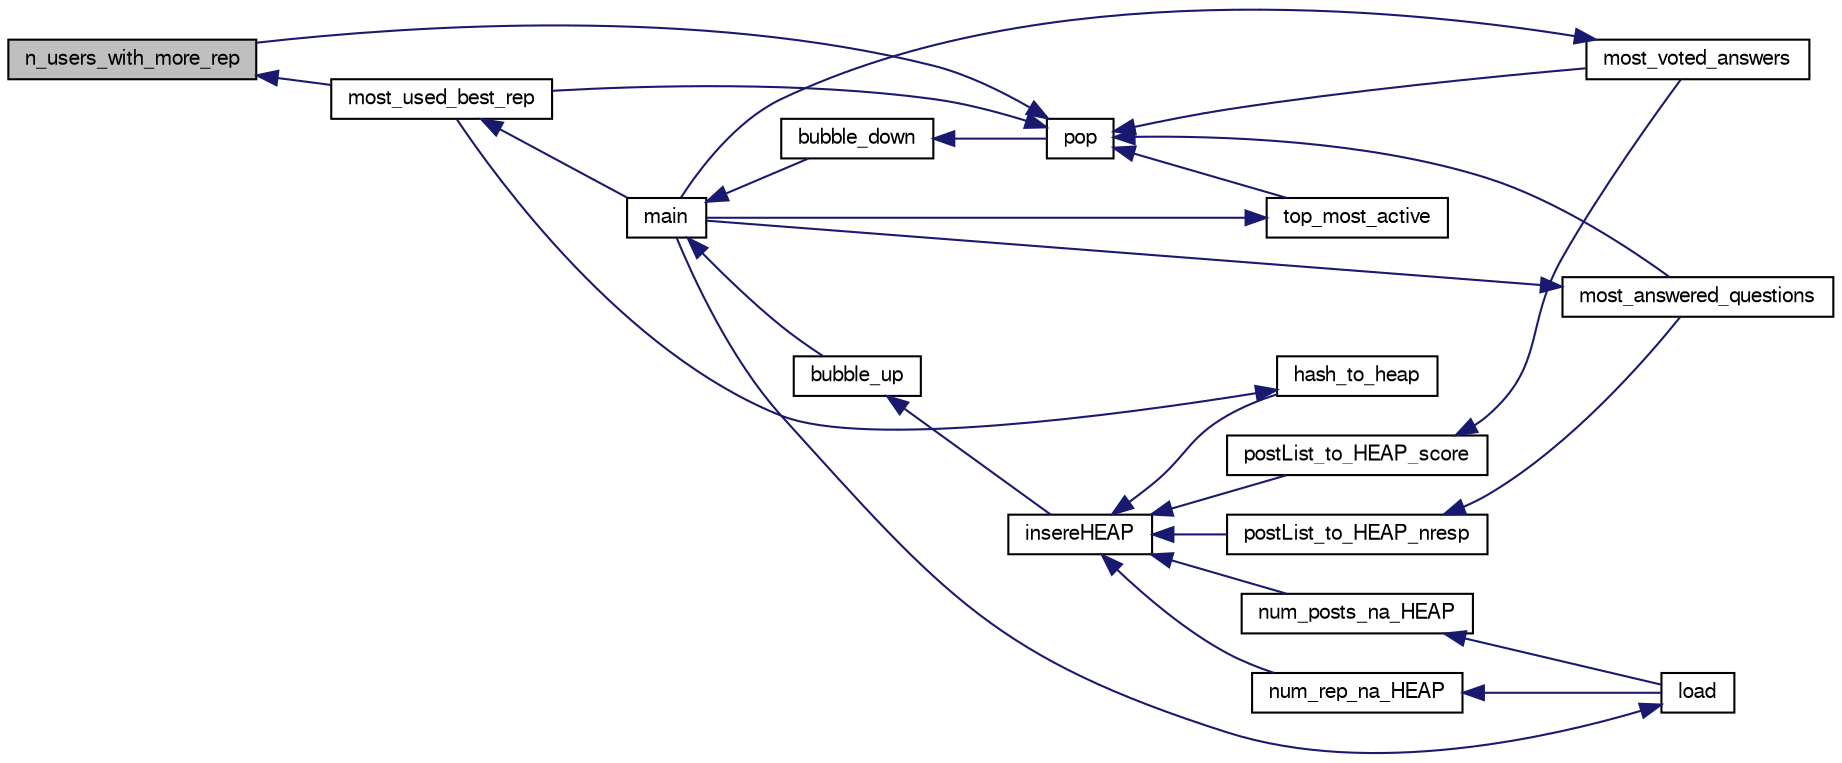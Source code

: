 digraph "n_users_with_more_rep"
{
  edge [fontname="FreeSans",fontsize="10",labelfontname="FreeSans",labelfontsize="10"];
  node [fontname="FreeSans",fontsize="10",shape=record];
  rankdir="LR";
  Node1 [label="n_users_with_more_rep",height=0.2,width=0.4,color="black", fillcolor="grey75", style="filled", fontcolor="black"];
  Node1 -> Node2 [dir="back",color="midnightblue",fontsize="10",style="solid",fontname="FreeSans"];
  Node2 [label="most_used_best_rep",height=0.2,width=0.4,color="black", fillcolor="white", style="filled",URL="$interface_8h.html#aa048ff54eec00113e9e16d530370fcc1",tooltip="Função que obtém o número de ocorrencias das N tags mais usadas num dado período de tempo pelos N use..."];
  Node2 -> Node3 [dir="back",color="midnightblue",fontsize="10",style="solid",fontname="FreeSans"];
  Node3 [label="main",height=0.2,width=0.4,color="black", fillcolor="white", style="filled",URL="$main_8c.html#ae66f6b31b5ad750f1fe042a706a4e3d4"];
  Node3 -> Node4 [dir="back",color="midnightblue",fontsize="10",style="solid",fontname="FreeSans"];
  Node4 [label="bubble_up",height=0.2,width=0.4,color="black", fillcolor="white", style="filled",URL="$myheap_8h.html#ace1f2a5d5bc48b367d1fd893827ec140",tooltip="Função que coloca o último elemento adicionado na sua posição correta. "];
  Node4 -> Node5 [dir="back",color="midnightblue",fontsize="10",style="solid",fontname="FreeSans"];
  Node5 [label="insereHEAP",height=0.2,width=0.4,color="black", fillcolor="white", style="filled",URL="$myheap_8h.html#a844070e8301ff20531948818379ca7f9",tooltip="Função que insere um novo elemento na heap. "];
  Node5 -> Node6 [dir="back",color="midnightblue",fontsize="10",style="solid",fontname="FreeSans"];
  Node6 [label="num_posts_na_HEAP",height=0.2,width=0.4,color="black", fillcolor="white", style="filled",URL="$interface_8c.html#ae5f33a943c4ae2dae9412708c17cc53f",tooltip="Função auxiliar adiciona a informação da data de um nodo MYUSER numa heap. "];
  Node6 -> Node7 [dir="back",color="midnightblue",fontsize="10",style="solid",fontname="FreeSans"];
  Node7 [label="load",height=0.2,width=0.4,color="black", fillcolor="white", style="filled",URL="$interface_8h.html#a644c94e592239aa49a0cf315d69b1c64",tooltip="Função dá load aos ficheiros xml. "];
  Node7 -> Node3 [dir="back",color="midnightblue",fontsize="10",style="solid",fontname="FreeSans"];
  Node5 -> Node8 [dir="back",color="midnightblue",fontsize="10",style="solid",fontname="FreeSans"];
  Node8 [label="num_rep_na_HEAP",height=0.2,width=0.4,color="black", fillcolor="white", style="filled",URL="$interface_8c.html#a37bc5ac324407a740abf0344028521dc",tooltip="Função auxiliar que adiciona a informação da data de um nodo MYUSER numa heap para reputação..."];
  Node8 -> Node7 [dir="back",color="midnightblue",fontsize="10",style="solid",fontname="FreeSans"];
  Node5 -> Node9 [dir="back",color="midnightblue",fontsize="10",style="solid",fontname="FreeSans"];
  Node9 [label="postList_to_HEAP_score",height=0.2,width=0.4,color="black", fillcolor="white", style="filled",URL="$interface_8c.html#abaa41336f16a88d117077daca2dabce3",tooltip="Função auxiliar que adiciona a informação da data de um nodo STACKPOST numa heap para scores..."];
  Node9 -> Node10 [dir="back",color="midnightblue",fontsize="10",style="solid",fontname="FreeSans"];
  Node10 [label="most_voted_answers",height=0.2,width=0.4,color="black", fillcolor="white", style="filled",URL="$interface_8h.html#abee0976337de52cefdc4e840c803f2f4",tooltip="Função que dado um intervalo de tempo calcula os N posts com melhor score. "];
  Node10 -> Node3 [dir="back",color="midnightblue",fontsize="10",style="solid",fontname="FreeSans"];
  Node5 -> Node11 [dir="back",color="midnightblue",fontsize="10",style="solid",fontname="FreeSans"];
  Node11 [label="postList_to_HEAP_nresp",height=0.2,width=0.4,color="black", fillcolor="white", style="filled",URL="$interface_8c.html#ae434a780bfd43f9d1b3a667b615fef31",tooltip="Função auxiliar que adiciona a informação da data de um nodo STACKPOST numa heap para perguntas com m..."];
  Node11 -> Node12 [dir="back",color="midnightblue",fontsize="10",style="solid",fontname="FreeSans"];
  Node12 [label="most_answered_questions",height=0.2,width=0.4,color="black", fillcolor="white", style="filled",URL="$interface_8h.html#a4847929aa84113b38e6804acefdfd6a4",tooltip="Função que dado um intervalo de tempo calcula as N perguntas com mais respostas. "];
  Node12 -> Node3 [dir="back",color="midnightblue",fontsize="10",style="solid",fontname="FreeSans"];
  Node5 -> Node13 [dir="back",color="midnightblue",fontsize="10",style="solid",fontname="FreeSans"];
  Node13 [label="hash_to_heap",height=0.2,width=0.4,color="black", fillcolor="white", style="filled",URL="$interface_8c.html#ad09b4104b58f6cfbf30d1dabd69d00b6",tooltip="Função auxiliar compatível com a API do glib para inserir numa heap os dados da hashtable com as ocor..."];
  Node13 -> Node2 [dir="back",color="midnightblue",fontsize="10",style="solid",fontname="FreeSans"];
  Node3 -> Node14 [dir="back",color="midnightblue",fontsize="10",style="solid",fontname="FreeSans"];
  Node14 [label="bubble_down",height=0.2,width=0.4,color="black", fillcolor="white", style="filled",URL="$myheap_8h.html#a8060dd960c3242b7250e5a7d730593d6",tooltip="Função que realiza as operações necessárias depois de se retirar um elemento. "];
  Node14 -> Node15 [dir="back",color="midnightblue",fontsize="10",style="solid",fontname="FreeSans"];
  Node15 [label="pop",height=0.2,width=0.4,color="black", fillcolor="white", style="filled",URL="$myheap_8h.html#a835a400b71780f44bd1e8e00afe03e25",tooltip="Função que retira um elemento na heap. "];
  Node15 -> Node16 [dir="back",color="midnightblue",fontsize="10",style="solid",fontname="FreeSans"];
  Node16 [label="top_most_active",height=0.2,width=0.4,color="black", fillcolor="white", style="filled",URL="$interface_8h.html#aea6f8074566f0a5373ea67b3469fd4cc",tooltip="Função que calcula os N utilizadores com mais posts. "];
  Node16 -> Node3 [dir="back",color="midnightblue",fontsize="10",style="solid",fontname="FreeSans"];
  Node15 -> Node10 [dir="back",color="midnightblue",fontsize="10",style="solid",fontname="FreeSans"];
  Node15 -> Node12 [dir="back",color="midnightblue",fontsize="10",style="solid",fontname="FreeSans"];
  Node15 -> Node1 [dir="back",color="midnightblue",fontsize="10",style="solid",fontname="FreeSans"];
  Node15 -> Node2 [dir="back",color="midnightblue",fontsize="10",style="solid",fontname="FreeSans"];
}
